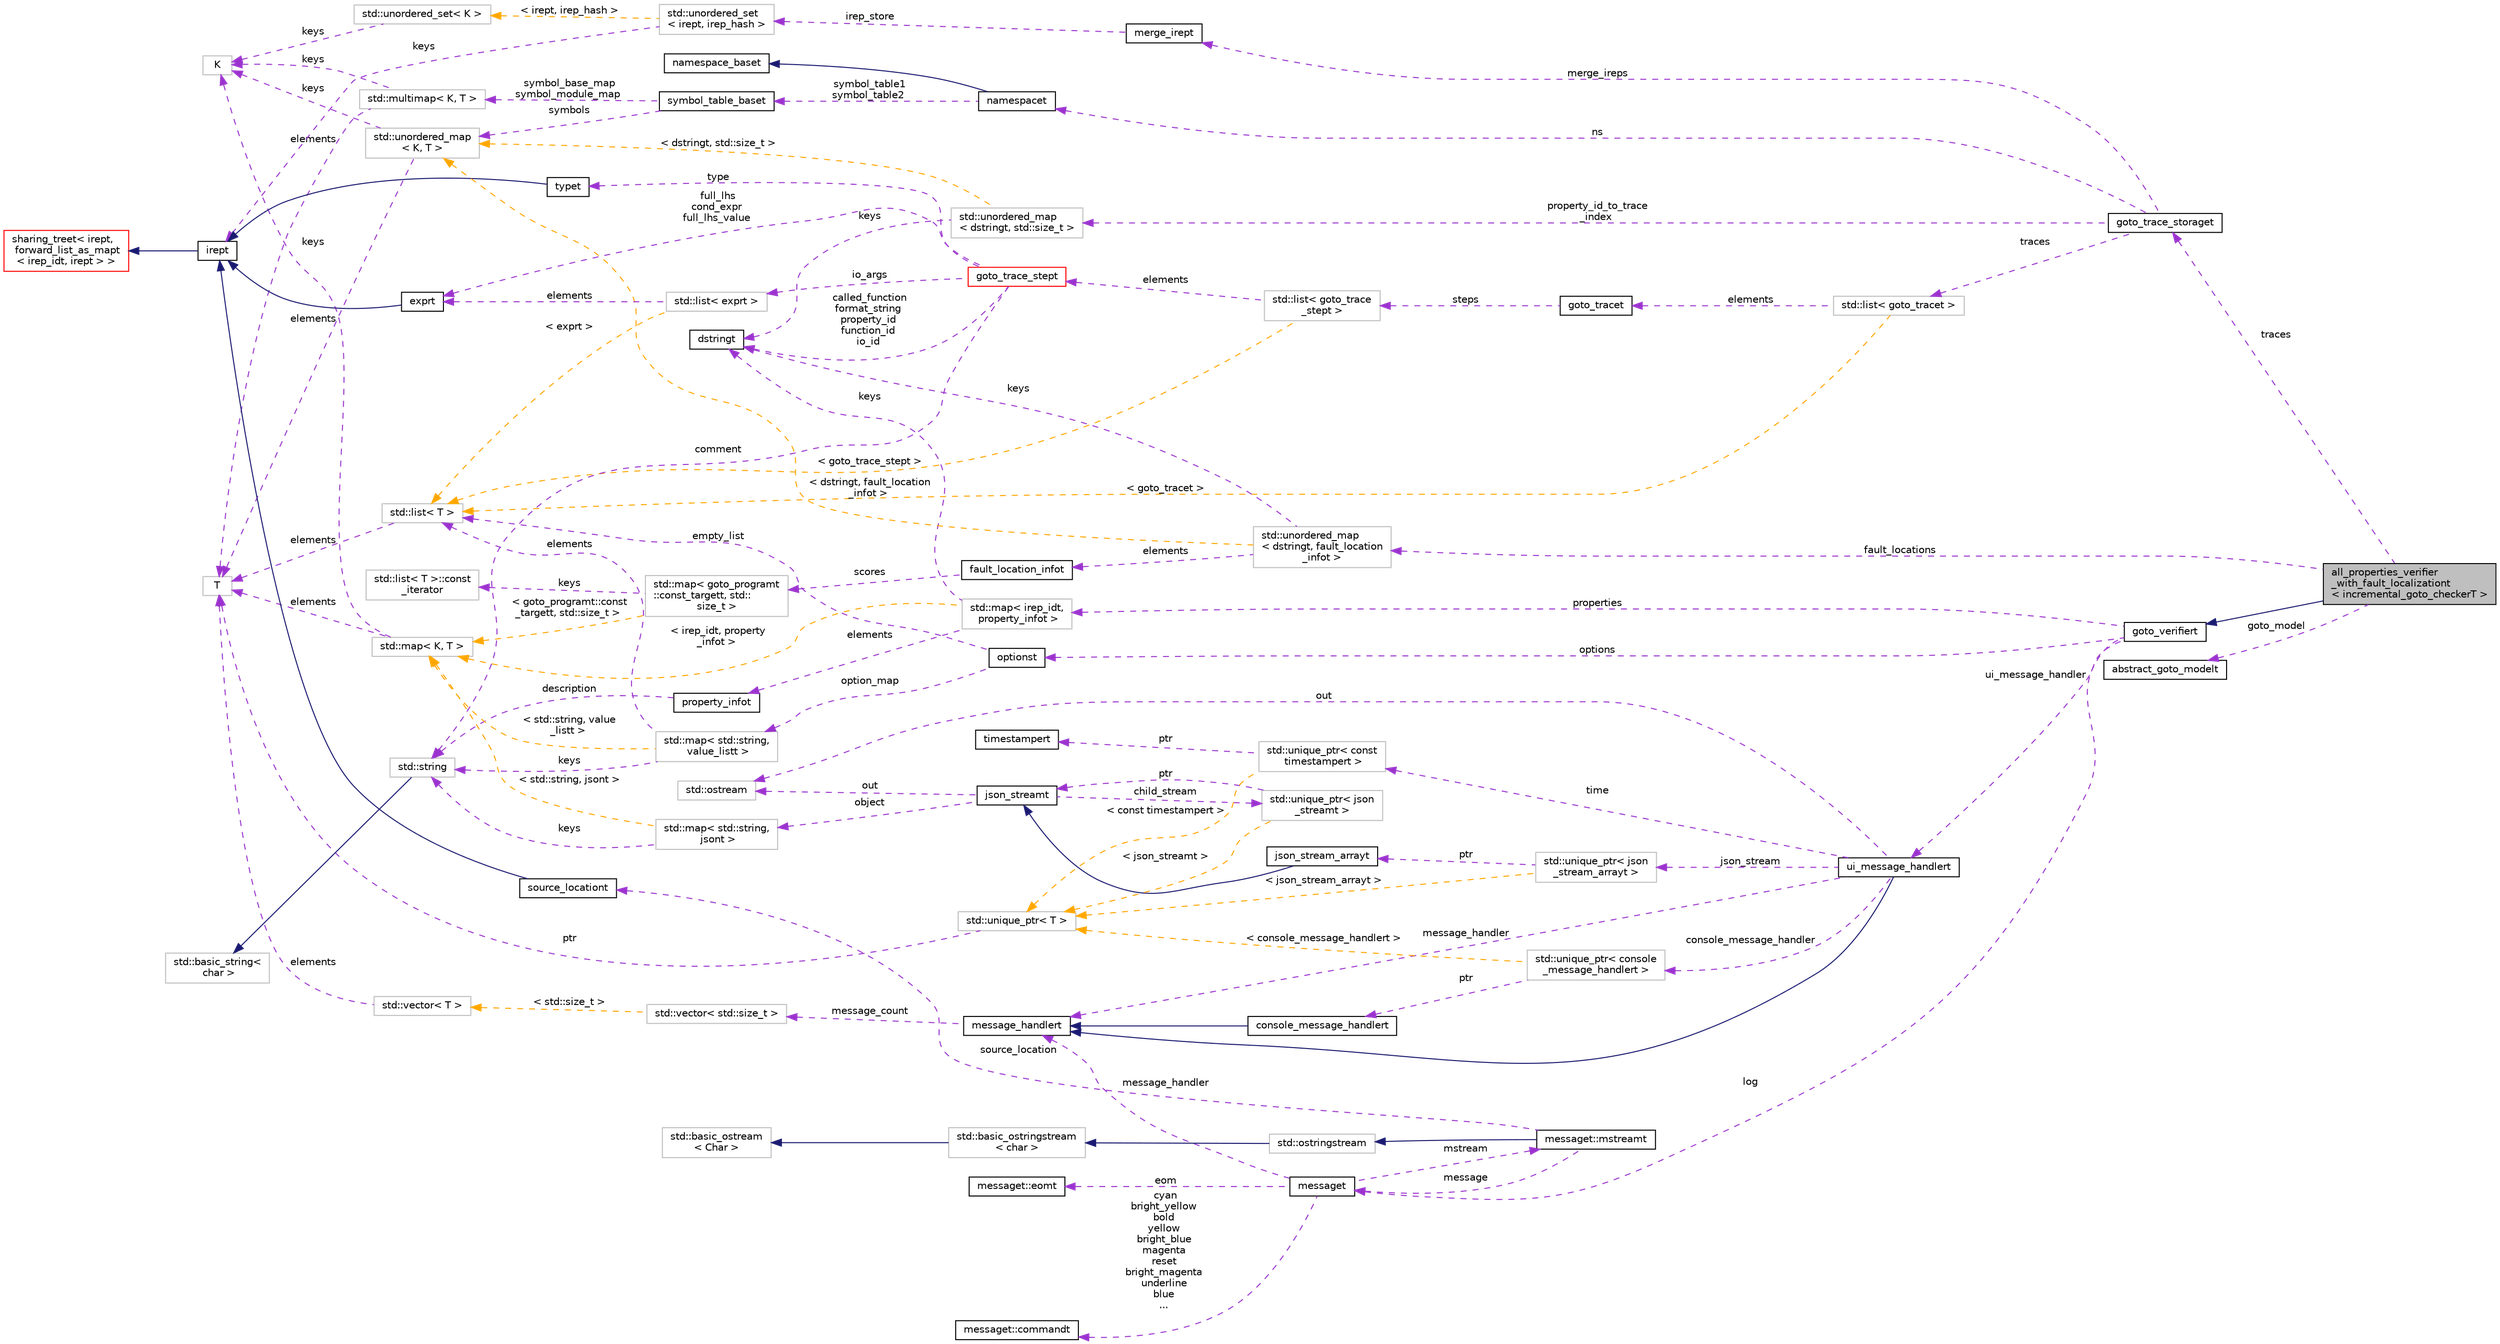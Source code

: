 digraph "all_properties_verifier_with_fault_localizationt&lt; incremental_goto_checkerT &gt;"
{
 // LATEX_PDF_SIZE
  bgcolor="transparent";
  edge [fontname="Helvetica",fontsize="10",labelfontname="Helvetica",labelfontsize="10"];
  node [fontname="Helvetica",fontsize="10",shape=record];
  rankdir="LR";
  Node1 [label="all_properties_verifier\l_with_fault_localizationt\l\< incremental_goto_checkerT \>",height=0.2,width=0.4,color="black", fillcolor="grey75", style="filled", fontcolor="black",tooltip="Requires an incremental goto checker that is a goto_trace_providert and fault_localization_providert."];
  Node2 -> Node1 [dir="back",color="midnightblue",fontsize="10",style="solid",fontname="Helvetica"];
  Node2 [label="goto_verifiert",height=0.2,width=0.4,color="black",URL="$classgoto__verifiert.html",tooltip="An implementation of goto_verifiert checks all properties in a goto model."];
  Node3 -> Node2 [dir="back",color="darkorchid3",fontsize="10",style="dashed",label=" options" ,fontname="Helvetica"];
  Node3 [label="optionst",height=0.2,width=0.4,color="black",URL="$classoptionst.html",tooltip=" "];
  Node4 -> Node3 [dir="back",color="darkorchid3",fontsize="10",style="dashed",label=" empty_list" ,fontname="Helvetica"];
  Node4 [label="std::list\< T \>",height=0.2,width=0.4,color="grey75",tooltip="STL class."];
  Node5 -> Node4 [dir="back",color="darkorchid3",fontsize="10",style="dashed",label=" elements" ,fontname="Helvetica"];
  Node5 [label="T",height=0.2,width=0.4,color="grey75",tooltip=" "];
  Node6 -> Node3 [dir="back",color="darkorchid3",fontsize="10",style="dashed",label=" option_map" ,fontname="Helvetica"];
  Node6 [label="std::map\< std::string,\l value_listt \>",height=0.2,width=0.4,color="grey75",tooltip=" "];
  Node4 -> Node6 [dir="back",color="darkorchid3",fontsize="10",style="dashed",label=" elements" ,fontname="Helvetica"];
  Node7 -> Node6 [dir="back",color="darkorchid3",fontsize="10",style="dashed",label=" keys" ,fontname="Helvetica"];
  Node7 [label="std::string",height=0.2,width=0.4,color="grey75",tooltip="STL class."];
  Node8 -> Node7 [dir="back",color="midnightblue",fontsize="10",style="solid",fontname="Helvetica"];
  Node8 [label="std::basic_string\<\l char \>",height=0.2,width=0.4,color="grey75",tooltip="STL class."];
  Node9 -> Node6 [dir="back",color="orange",fontsize="10",style="dashed",label=" \< std::string, value\l_listt \>" ,fontname="Helvetica"];
  Node9 [label="std::map\< K, T \>",height=0.2,width=0.4,color="grey75",tooltip="STL class."];
  Node10 -> Node9 [dir="back",color="darkorchid3",fontsize="10",style="dashed",label=" keys" ,fontname="Helvetica"];
  Node10 [label="K",height=0.2,width=0.4,color="grey75",tooltip=" "];
  Node5 -> Node9 [dir="back",color="darkorchid3",fontsize="10",style="dashed",label=" elements" ,fontname="Helvetica"];
  Node11 -> Node2 [dir="back",color="darkorchid3",fontsize="10",style="dashed",label=" properties" ,fontname="Helvetica"];
  Node11 [label="std::map\< irep_idt,\l property_infot \>",height=0.2,width=0.4,color="grey75",tooltip=" "];
  Node12 -> Node11 [dir="back",color="darkorchid3",fontsize="10",style="dashed",label=" elements" ,fontname="Helvetica"];
  Node12 [label="property_infot",height=0.2,width=0.4,color="black",URL="$structproperty__infot.html",tooltip=" "];
  Node7 -> Node12 [dir="back",color="darkorchid3",fontsize="10",style="dashed",label=" description" ,fontname="Helvetica"];
  Node13 -> Node11 [dir="back",color="darkorchid3",fontsize="10",style="dashed",label=" keys" ,fontname="Helvetica"];
  Node13 [label="dstringt",height=0.2,width=0.4,color="black",URL="$classdstringt.html",tooltip="dstringt has one field, an unsigned integer no which is an index into a static table of strings."];
  Node9 -> Node11 [dir="back",color="orange",fontsize="10",style="dashed",label=" \< irep_idt, property\l_infot \>" ,fontname="Helvetica"];
  Node14 -> Node2 [dir="back",color="darkorchid3",fontsize="10",style="dashed",label=" log" ,fontname="Helvetica"];
  Node14 [label="messaget",height=0.2,width=0.4,color="black",URL="$classmessaget.html",tooltip="Class that provides messages with a built-in verbosity 'level'."];
  Node15 -> Node14 [dir="back",color="darkorchid3",fontsize="10",style="dashed",label=" message_handler" ,fontname="Helvetica"];
  Node15 [label="message_handlert",height=0.2,width=0.4,color="black",URL="$classmessage__handlert.html",tooltip=" "];
  Node16 -> Node15 [dir="back",color="darkorchid3",fontsize="10",style="dashed",label=" message_count" ,fontname="Helvetica"];
  Node16 [label="std::vector\< std::size_t \>",height=0.2,width=0.4,color="grey75",tooltip=" "];
  Node17 -> Node16 [dir="back",color="orange",fontsize="10",style="dashed",label=" \< std::size_t \>" ,fontname="Helvetica"];
  Node17 [label="std::vector\< T \>",height=0.2,width=0.4,color="grey75",tooltip="STL class."];
  Node5 -> Node17 [dir="back",color="darkorchid3",fontsize="10",style="dashed",label=" elements" ,fontname="Helvetica"];
  Node18 -> Node14 [dir="back",color="darkorchid3",fontsize="10",style="dashed",label=" cyan\nbright_yellow\nbold\nyellow\nbright_blue\nmagenta\nreset\nbright_magenta\nunderline\nblue\n..." ,fontname="Helvetica"];
  Node18 [label="messaget::commandt",height=0.2,width=0.4,color="black",URL="$classmessaget_1_1commandt.html",tooltip=" "];
  Node19 -> Node14 [dir="back",color="darkorchid3",fontsize="10",style="dashed",label=" mstream" ,fontname="Helvetica"];
  Node19 [label="messaget::mstreamt",height=0.2,width=0.4,color="black",URL="$classmessaget_1_1mstreamt.html",tooltip=" "];
  Node20 -> Node19 [dir="back",color="midnightblue",fontsize="10",style="solid",fontname="Helvetica"];
  Node20 [label="std::ostringstream",height=0.2,width=0.4,color="grey75",tooltip="STL class."];
  Node21 -> Node20 [dir="back",color="midnightblue",fontsize="10",style="solid",fontname="Helvetica"];
  Node21 [label="std::basic_ostringstream\l\< char \>",height=0.2,width=0.4,color="grey75",tooltip="STL class."];
  Node22 -> Node21 [dir="back",color="midnightblue",fontsize="10",style="solid",fontname="Helvetica"];
  Node22 [label="std::basic_ostream\l\< Char \>",height=0.2,width=0.4,color="grey75",tooltip="STL class."];
  Node14 -> Node19 [dir="back",color="darkorchid3",fontsize="10",style="dashed",label=" message" ,fontname="Helvetica"];
  Node25 -> Node19 [dir="back",color="darkorchid3",fontsize="10",style="dashed",label=" source_location" ,fontname="Helvetica"];
  Node25 [label="source_locationt",height=0.2,width=0.4,color="black",URL="$classsource__locationt.html",tooltip=" "];
  Node26 -> Node25 [dir="back",color="midnightblue",fontsize="10",style="solid",fontname="Helvetica"];
  Node26 [label="irept",height=0.2,width=0.4,color="black",URL="$classirept.html",tooltip="There are a large number of kinds of tree structured or tree-like data in CPROVER."];
  Node27 -> Node26 [dir="back",color="midnightblue",fontsize="10",style="solid",fontname="Helvetica"];
  Node27 [label="sharing_treet\< irept,\l forward_list_as_mapt\l\< irep_idt, irept \> \>",height=0.2,width=0.4,color="red",URL="$classsharing__treet.html",tooltip=" "];
  Node32 -> Node14 [dir="back",color="darkorchid3",fontsize="10",style="dashed",label=" eom" ,fontname="Helvetica"];
  Node32 [label="messaget::eomt",height=0.2,width=0.4,color="black",URL="$classmessaget_1_1eomt.html",tooltip=" "];
  Node33 -> Node2 [dir="back",color="darkorchid3",fontsize="10",style="dashed",label=" ui_message_handler" ,fontname="Helvetica"];
  Node33 [label="ui_message_handlert",height=0.2,width=0.4,color="black",URL="$classui__message__handlert.html",tooltip=" "];
  Node15 -> Node33 [dir="back",color="midnightblue",fontsize="10",style="solid",fontname="Helvetica"];
  Node15 -> Node33 [dir="back",color="darkorchid3",fontsize="10",style="dashed",label=" message_handler" ,fontname="Helvetica"];
  Node34 -> Node33 [dir="back",color="darkorchid3",fontsize="10",style="dashed",label=" json_stream" ,fontname="Helvetica"];
  Node34 [label="std::unique_ptr\< json\l_stream_arrayt \>",height=0.2,width=0.4,color="grey75",tooltip=" "];
  Node35 -> Node34 [dir="back",color="darkorchid3",fontsize="10",style="dashed",label=" ptr" ,fontname="Helvetica"];
  Node35 [label="json_stream_arrayt",height=0.2,width=0.4,color="black",URL="$classjson__stream__arrayt.html",tooltip="Provides methods for streaming JSON arrays."];
  Node36 -> Node35 [dir="back",color="midnightblue",fontsize="10",style="solid",fontname="Helvetica"];
  Node36 [label="json_streamt",height=0.2,width=0.4,color="black",URL="$classjson__streamt.html",tooltip="This class provides a facility for streaming JSON objects directly to the output instead of waiting f..."];
  Node37 -> Node36 [dir="back",color="darkorchid3",fontsize="10",style="dashed",label=" child_stream" ,fontname="Helvetica"];
  Node37 [label="std::unique_ptr\< json\l_streamt \>",height=0.2,width=0.4,color="grey75",tooltip=" "];
  Node36 -> Node37 [dir="back",color="darkorchid3",fontsize="10",style="dashed",label=" ptr" ,fontname="Helvetica"];
  Node38 -> Node37 [dir="back",color="orange",fontsize="10",style="dashed",label=" \< json_streamt \>" ,fontname="Helvetica"];
  Node38 [label="std::unique_ptr\< T \>",height=0.2,width=0.4,color="grey75",tooltip="STL class."];
  Node5 -> Node38 [dir="back",color="darkorchid3",fontsize="10",style="dashed",label=" ptr" ,fontname="Helvetica"];
  Node39 -> Node36 [dir="back",color="darkorchid3",fontsize="10",style="dashed",label=" object" ,fontname="Helvetica"];
  Node39 [label="std::map\< std::string,\l jsont \>",height=0.2,width=0.4,color="grey75",tooltip=" "];
  Node7 -> Node39 [dir="back",color="darkorchid3",fontsize="10",style="dashed",label=" keys" ,fontname="Helvetica"];
  Node9 -> Node39 [dir="back",color="orange",fontsize="10",style="dashed",label=" \< std::string, jsont \>" ,fontname="Helvetica"];
  Node42 -> Node36 [dir="back",color="darkorchid3",fontsize="10",style="dashed",label=" out" ,fontname="Helvetica"];
  Node42 [label="std::ostream",height=0.2,width=0.4,color="grey75",tooltip="STL class."];
  Node38 -> Node34 [dir="back",color="orange",fontsize="10",style="dashed",label=" \< json_stream_arrayt \>" ,fontname="Helvetica"];
  Node44 -> Node33 [dir="back",color="darkorchid3",fontsize="10",style="dashed",label=" console_message_handler" ,fontname="Helvetica"];
  Node44 [label="std::unique_ptr\< console\l_message_handlert \>",height=0.2,width=0.4,color="grey75",tooltip=" "];
  Node45 -> Node44 [dir="back",color="darkorchid3",fontsize="10",style="dashed",label=" ptr" ,fontname="Helvetica"];
  Node45 [label="console_message_handlert",height=0.2,width=0.4,color="black",URL="$classconsole__message__handlert.html",tooltip=" "];
  Node15 -> Node45 [dir="back",color="midnightblue",fontsize="10",style="solid",fontname="Helvetica"];
  Node38 -> Node44 [dir="back",color="orange",fontsize="10",style="dashed",label=" \< console_message_handlert \>" ,fontname="Helvetica"];
  Node42 -> Node33 [dir="back",color="darkorchid3",fontsize="10",style="dashed",label=" out" ,fontname="Helvetica"];
  Node46 -> Node33 [dir="back",color="darkorchid3",fontsize="10",style="dashed",label=" time" ,fontname="Helvetica"];
  Node46 [label="std::unique_ptr\< const\l timestampert \>",height=0.2,width=0.4,color="grey75",tooltip=" "];
  Node47 -> Node46 [dir="back",color="darkorchid3",fontsize="10",style="dashed",label=" ptr" ,fontname="Helvetica"];
  Node47 [label="timestampert",height=0.2,width=0.4,color="black",URL="$classtimestampert.html",tooltip="Timestamp class hierarchy."];
  Node38 -> Node46 [dir="back",color="orange",fontsize="10",style="dashed",label=" \< const timestampert \>" ,fontname="Helvetica"];
  Node48 -> Node1 [dir="back",color="darkorchid3",fontsize="10",style="dashed",label=" fault_locations" ,fontname="Helvetica"];
  Node48 [label="std::unordered_map\l\< dstringt, fault_location\l_infot \>",height=0.2,width=0.4,color="grey75",tooltip=" "];
  Node49 -> Node48 [dir="back",color="darkorchid3",fontsize="10",style="dashed",label=" elements" ,fontname="Helvetica"];
  Node49 [label="fault_location_infot",height=0.2,width=0.4,color="black",URL="$structfault__location__infot.html",tooltip=" "];
  Node50 -> Node49 [dir="back",color="darkorchid3",fontsize="10",style="dashed",label=" scores" ,fontname="Helvetica"];
  Node50 [label="std::map\< goto_programt\l::const_targett, std::\lsize_t \>",height=0.2,width=0.4,color="grey75",tooltip=" "];
  Node51 -> Node50 [dir="back",color="darkorchid3",fontsize="10",style="dashed",label=" keys" ,fontname="Helvetica"];
  Node51 [label="std::list\< T \>::const\l_iterator",height=0.2,width=0.4,color="grey75",tooltip="STL iterator class."];
  Node9 -> Node50 [dir="back",color="orange",fontsize="10",style="dashed",label=" \< goto_programt::const\l_targett, std::size_t \>" ,fontname="Helvetica"];
  Node13 -> Node48 [dir="back",color="darkorchid3",fontsize="10",style="dashed",label=" keys" ,fontname="Helvetica"];
  Node52 -> Node48 [dir="back",color="orange",fontsize="10",style="dashed",label=" \< dstringt, fault_location\l_infot \>" ,fontname="Helvetica"];
  Node52 [label="std::unordered_map\l\< K, T \>",height=0.2,width=0.4,color="grey75",tooltip="STL class."];
  Node10 -> Node52 [dir="back",color="darkorchid3",fontsize="10",style="dashed",label=" keys" ,fontname="Helvetica"];
  Node5 -> Node52 [dir="back",color="darkorchid3",fontsize="10",style="dashed",label=" elements" ,fontname="Helvetica"];
  Node53 -> Node1 [dir="back",color="darkorchid3",fontsize="10",style="dashed",label=" goto_model" ,fontname="Helvetica"];
  Node53 [label="abstract_goto_modelt",height=0.2,width=0.4,color="black",URL="$classabstract__goto__modelt.html",tooltip="Abstract interface to eager or lazy GOTO models."];
  Node54 -> Node1 [dir="back",color="darkorchid3",fontsize="10",style="dashed",label=" traces" ,fontname="Helvetica"];
  Node54 [label="goto_trace_storaget",height=0.2,width=0.4,color="black",URL="$classgoto__trace__storaget.html",tooltip=" "];
  Node55 -> Node54 [dir="back",color="darkorchid3",fontsize="10",style="dashed",label=" property_id_to_trace\l_index" ,fontname="Helvetica"];
  Node55 [label="std::unordered_map\l\< dstringt, std::size_t \>",height=0.2,width=0.4,color="grey75",tooltip=" "];
  Node13 -> Node55 [dir="back",color="darkorchid3",fontsize="10",style="dashed",label=" keys" ,fontname="Helvetica"];
  Node52 -> Node55 [dir="back",color="orange",fontsize="10",style="dashed",label=" \< dstringt, std::size_t \>" ,fontname="Helvetica"];
  Node56 -> Node54 [dir="back",color="darkorchid3",fontsize="10",style="dashed",label=" merge_ireps" ,fontname="Helvetica"];
  Node56 [label="merge_irept",height=0.2,width=0.4,color="black",URL="$classmerge__irept.html",tooltip=" "];
  Node57 -> Node56 [dir="back",color="darkorchid3",fontsize="10",style="dashed",label=" irep_store" ,fontname="Helvetica"];
  Node57 [label="std::unordered_set\l\< irept, irep_hash \>",height=0.2,width=0.4,color="grey75",tooltip=" "];
  Node26 -> Node57 [dir="back",color="darkorchid3",fontsize="10",style="dashed",label=" keys" ,fontname="Helvetica"];
  Node58 -> Node57 [dir="back",color="orange",fontsize="10",style="dashed",label=" \< irept, irep_hash \>" ,fontname="Helvetica"];
  Node58 [label="std::unordered_set\< K \>",height=0.2,width=0.4,color="grey75",tooltip="STL class."];
  Node10 -> Node58 [dir="back",color="darkorchid3",fontsize="10",style="dashed",label=" keys" ,fontname="Helvetica"];
  Node59 -> Node54 [dir="back",color="darkorchid3",fontsize="10",style="dashed",label=" ns" ,fontname="Helvetica"];
  Node59 [label="namespacet",height=0.2,width=0.4,color="black",URL="$classnamespacet.html",tooltip="A namespacet is essentially one or two symbol tables bound together, to allow for symbol lookups in t..."];
  Node60 -> Node59 [dir="back",color="midnightblue",fontsize="10",style="solid",fontname="Helvetica"];
  Node60 [label="namespace_baset",height=0.2,width=0.4,color="black",URL="$classnamespace__baset.html",tooltip="Basic interface for a namespace."];
  Node61 -> Node59 [dir="back",color="darkorchid3",fontsize="10",style="dashed",label=" symbol_table1\nsymbol_table2" ,fontname="Helvetica"];
  Node61 [label="symbol_table_baset",height=0.2,width=0.4,color="black",URL="$classsymbol__table__baset.html",tooltip="The symbol table base class interface."];
  Node62 -> Node61 [dir="back",color="darkorchid3",fontsize="10",style="dashed",label=" symbol_base_map\nsymbol_module_map" ,fontname="Helvetica"];
  Node62 [label="std::multimap\< K, T \>",height=0.2,width=0.4,color="grey75",tooltip="STL class."];
  Node10 -> Node62 [dir="back",color="darkorchid3",fontsize="10",style="dashed",label=" keys" ,fontname="Helvetica"];
  Node5 -> Node62 [dir="back",color="darkorchid3",fontsize="10",style="dashed",label=" elements" ,fontname="Helvetica"];
  Node52 -> Node61 [dir="back",color="darkorchid3",fontsize="10",style="dashed",label=" symbols" ,fontname="Helvetica"];
  Node63 -> Node54 [dir="back",color="darkorchid3",fontsize="10",style="dashed",label=" traces" ,fontname="Helvetica"];
  Node63 [label="std::list\< goto_tracet \>",height=0.2,width=0.4,color="grey75",tooltip=" "];
  Node64 -> Node63 [dir="back",color="darkorchid3",fontsize="10",style="dashed",label=" elements" ,fontname="Helvetica"];
  Node64 [label="goto_tracet",height=0.2,width=0.4,color="black",URL="$classgoto__tracet.html",tooltip="Trace of a GOTO program."];
  Node65 -> Node64 [dir="back",color="darkorchid3",fontsize="10",style="dashed",label=" steps" ,fontname="Helvetica"];
  Node65 [label="std::list\< goto_trace\l_stept \>",height=0.2,width=0.4,color="grey75",tooltip=" "];
  Node66 -> Node65 [dir="back",color="darkorchid3",fontsize="10",style="dashed",label=" elements" ,fontname="Helvetica"];
  Node66 [label="goto_trace_stept",height=0.2,width=0.4,color="red",URL="$classgoto__trace__stept.html",tooltip="Step of the trace of a GOTO program."];
  Node67 -> Node66 [dir="back",color="darkorchid3",fontsize="10",style="dashed",label=" io_args" ,fontname="Helvetica"];
  Node67 [label="std::list\< exprt \>",height=0.2,width=0.4,color="grey75",tooltip=" "];
  Node68 -> Node67 [dir="back",color="darkorchid3",fontsize="10",style="dashed",label=" elements" ,fontname="Helvetica"];
  Node68 [label="exprt",height=0.2,width=0.4,color="black",URL="$classexprt.html",tooltip="Base class for all expressions."];
  Node26 -> Node68 [dir="back",color="midnightblue",fontsize="10",style="solid",fontname="Helvetica"];
  Node4 -> Node67 [dir="back",color="orange",fontsize="10",style="dashed",label=" \< exprt \>" ,fontname="Helvetica"];
  Node69 -> Node66 [dir="back",color="darkorchid3",fontsize="10",style="dashed",label=" type" ,fontname="Helvetica"];
  Node69 [label="typet",height=0.2,width=0.4,color="black",URL="$classtypet.html",tooltip="The type of an expression, extends irept."];
  Node26 -> Node69 [dir="back",color="midnightblue",fontsize="10",style="solid",fontname="Helvetica"];
  Node13 -> Node66 [dir="back",color="darkorchid3",fontsize="10",style="dashed",label=" called_function\nformat_string\nproperty_id\nfunction_id\nio_id" ,fontname="Helvetica"];
  Node7 -> Node66 [dir="back",color="darkorchid3",fontsize="10",style="dashed",label=" comment" ,fontname="Helvetica"];
  Node68 -> Node66 [dir="back",color="darkorchid3",fontsize="10",style="dashed",label=" full_lhs\ncond_expr\nfull_lhs_value" ,fontname="Helvetica"];
  Node4 -> Node65 [dir="back",color="orange",fontsize="10",style="dashed",label=" \< goto_trace_stept \>" ,fontname="Helvetica"];
  Node4 -> Node63 [dir="back",color="orange",fontsize="10",style="dashed",label=" \< goto_tracet \>" ,fontname="Helvetica"];
}
